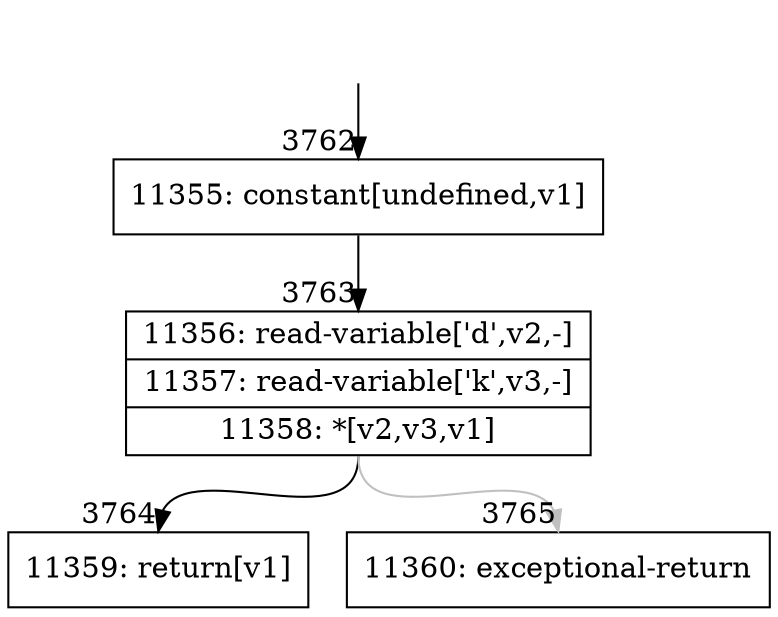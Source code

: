 digraph {
rankdir="TD"
BB_entry346[shape=none,label=""];
BB_entry346 -> BB3762 [tailport=s, headport=n, headlabel="    3762"]
BB3762 [shape=record label="{11355: constant[undefined,v1]}" ] 
BB3762 -> BB3763 [tailport=s, headport=n, headlabel="      3763"]
BB3763 [shape=record label="{11356: read-variable['d',v2,-]|11357: read-variable['k',v3,-]|11358: *[v2,v3,v1]}" ] 
BB3763 -> BB3764 [tailport=s, headport=n, headlabel="      3764"]
BB3763 -> BB3765 [tailport=s, headport=n, color=gray, headlabel="      3765"]
BB3764 [shape=record label="{11359: return[v1]}" ] 
BB3765 [shape=record label="{11360: exceptional-return}" ] 
//#$~ 2201
}
